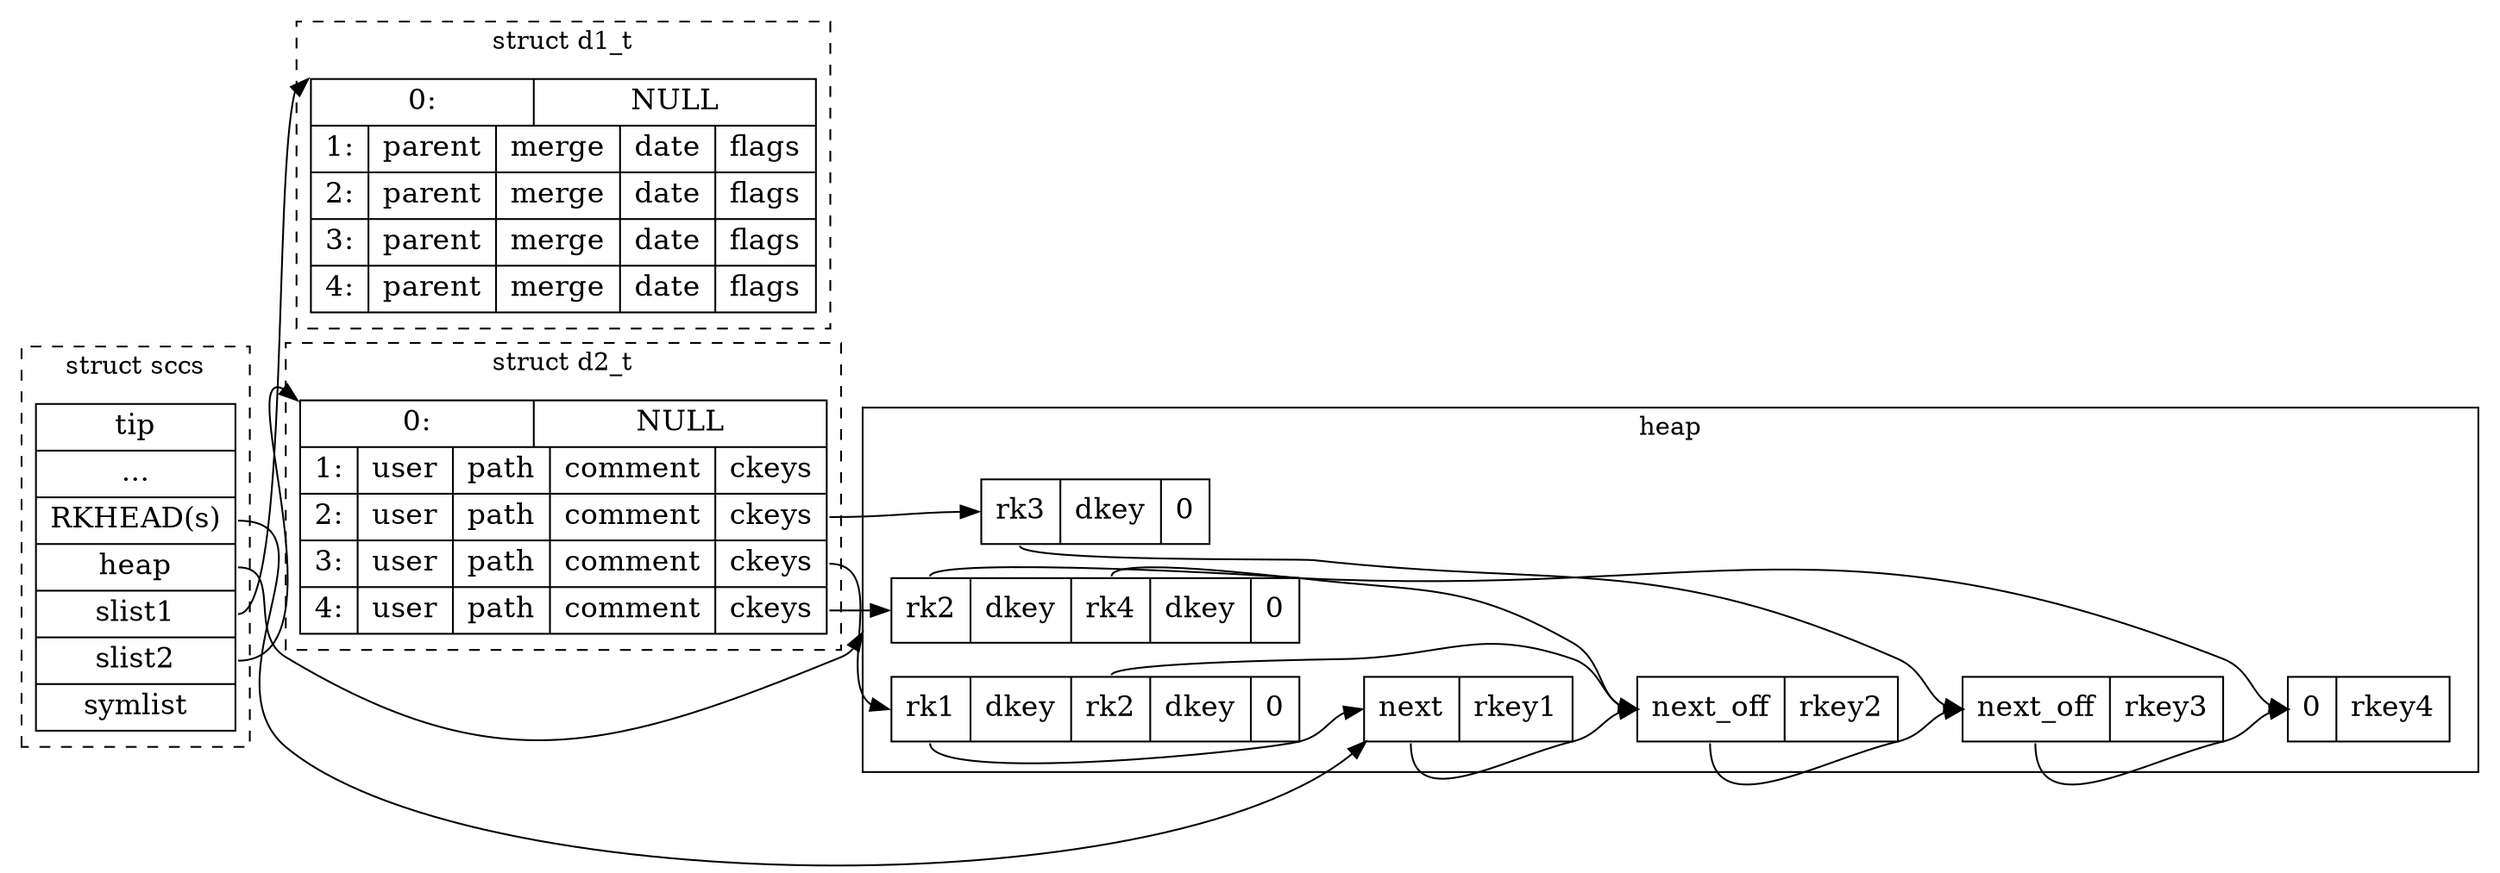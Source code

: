 digraph g {
	graph [
	       compound=true
	       rankdir = "LR"
	       ];
	node [
	      fontsize = "16"
	      shape = "record"
	      ];
	edge [headport=w];

subgraph cluster_5 {
	label = "struct sccs";
	style = "dashed";
	
"sccs" [
	label = "tip| ... | <rkey>RKHEAD(s) | <h>heap | <d1>slist1 | <d2>slist2 | symlist"
	];
};


subgraph cluster_3 {
	label = "struct d1_t";
	style = "dashed";
	
"delta1" [
	  label = " { <d0>0: | NULL } | { <d1>1: | <p1>parent | merge | date | flags } | { <d2>2: | <p2>parent | merge | date | flags } | { <d3>3: | <p3>parent | merge | date | flags } | { <d4>4: | <p3>parent | merge | date | flags }"
	  ];
};


subgraph cluster_4 {
	label = "struct d2_t";
	style = "dashed";
	
"delta2" [
	  label = " { <d0>0: | NULL } | { <d1>1: | user | path | comment | <w1>ckeys } | { <d2>2: | user | path | comment | <w2>ckeys } | { <d3>3: | user | path | comment | <w3>ckeys } | { <d4>4: | user | path | comment | <w4>ckeys }"
	  ];
};


sccs:d1 -> delta1 [headport="nw"];

#delta1:p3 -> delta1:d2;
#delta1:p2 -> delta1:d1;
#delta1:p1 -> delta1:d0;

subgraph cluster_0 {
	label = "heap";

subgraph cluster_1 {
	label = "";
	style = "invis";
	
	"ckeys1" [
		  label = " { <w11> rk3 | dkey  |  0 }"
		  ];
	"ckeys2" [
		  label = " { <w21> rk1 | dkey | <w22> rk2 | dkey | 0 }"
		  ];

	"ckeys3" [
		  label = " { <w31> rk2 | dkey | <w32> rk4 | dkey | 0 }"
		  ];
	};
	
subgraph cluster_2 {
	label = "";
	style = "invis";
	
	"rk1" [
	       label = " { <off> next | rkey1 } "
	       ];

	"rk2" [
	       label = " { <off> next_off | rkey2 } "
	       ];
	"rk3" [
	       label = " { <off> next_off | rkey3 } "
	       ];
	"rk4" [
	       label = " { <off> 0 | rkey4 } "
	       ];
	};
	
};

// line to the edit of the cluster
sccs:h -> ckeys3 [lhead=cluster_0];

sccs:d2 -> delta2 [headport="nw"] ;

delta2:w2 -> ckeys1;
delta2:w3 -> ckeys2;
delta2:w4 -> ckeys3;

sccs:rkey -> rk1:off [headport="sw"];
rk1:off -> rk2;
rk2:off -> rk3;
rk3:off -> rk4;

ckeys1:w11 -> rk3;
ckeys2:w21 -> rk1;
ckeys2:w22 -> rk2;
ckeys3:w31 -> rk2;
ckeys3:w32 -> rk4;

}
